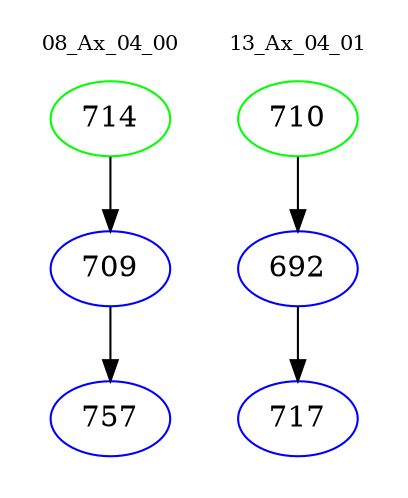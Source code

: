 digraph{
subgraph cluster_0 {
color = white
label = "08_Ax_04_00";
fontsize=10;
T0_714 [label="714", color="green"]
T0_714 -> T0_709 [color="black"]
T0_709 [label="709", color="blue"]
T0_709 -> T0_757 [color="black"]
T0_757 [label="757", color="blue"]
}
subgraph cluster_1 {
color = white
label = "13_Ax_04_01";
fontsize=10;
T1_710 [label="710", color="green"]
T1_710 -> T1_692 [color="black"]
T1_692 [label="692", color="blue"]
T1_692 -> T1_717 [color="black"]
T1_717 [label="717", color="blue"]
}
}
